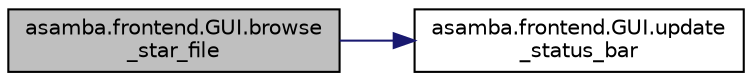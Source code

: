 digraph "asamba.frontend.GUI.browse_star_file"
{
  edge [fontname="Helvetica",fontsize="10",labelfontname="Helvetica",labelfontsize="10"];
  node [fontname="Helvetica",fontsize="10",shape=record];
  rankdir="LR";
  Node9 [label="asamba.frontend.GUI.browse\l_star_file",height=0.2,width=0.4,color="black", fillcolor="grey75", style="filled", fontcolor="black"];
  Node9 -> Node10 [color="midnightblue",fontsize="10",style="solid",fontname="Helvetica"];
  Node10 [label="asamba.frontend.GUI.update\l_status_bar",height=0.2,width=0.4,color="black", fillcolor="white", style="filled",URL="$classasamba_1_1frontend_1_1_g_u_i.html#a9b882f15d916eb942b202888fa29cf12"];
}

